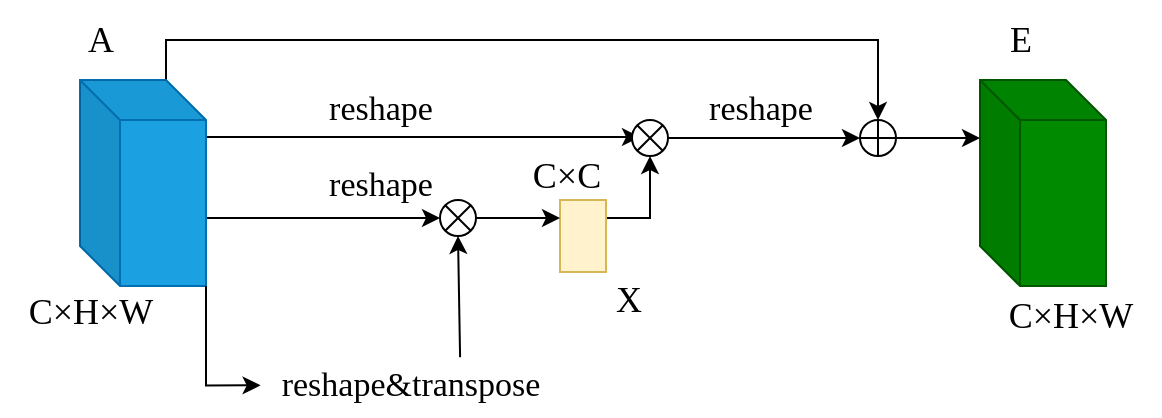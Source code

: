 <mxfile version="26.0.15">
  <diagram name="第 1 页" id="fMOL35PwU6l-wltFrk2g">
    <mxGraphModel dx="954" dy="652" grid="1" gridSize="10" guides="1" tooltips="1" connect="1" arrows="1" fold="1" page="1" pageScale="1" pageWidth="827" pageHeight="1169" math="0" shadow="0">
      <root>
        <mxCell id="0" />
        <mxCell id="1" parent="0" />
        <mxCell id="N0KACNX9AU4WdKLAjXez-14" style="edgeStyle=orthogonalEdgeStyle;rounded=0;orthogonalLoop=1;jettySize=auto;html=1;exitX=0;exitY=0;exitDx=63;exitDy=20;exitPerimeter=0;" edge="1" parent="1">
          <mxGeometry relative="1" as="geometry">
            <mxPoint x="400" y="268.5" as="targetPoint" />
            <mxPoint x="183" y="268.5" as="sourcePoint" />
          </mxGeometry>
        </mxCell>
        <mxCell id="N0KACNX9AU4WdKLAjXez-19" style="edgeStyle=orthogonalEdgeStyle;rounded=0;orthogonalLoop=1;jettySize=auto;html=1;exitX=0;exitY=0;exitDx=43;exitDy=0;exitPerimeter=0;entryX=0.5;entryY=0;entryDx=0;entryDy=0;" edge="1" parent="1" source="N0KACNX9AU4WdKLAjXez-1" target="N0KACNX9AU4WdKLAjXez-8">
          <mxGeometry relative="1" as="geometry" />
        </mxCell>
        <mxCell id="N0KACNX9AU4WdKLAjXez-20" style="edgeStyle=orthogonalEdgeStyle;rounded=0;orthogonalLoop=1;jettySize=auto;html=1;exitX=0;exitY=0;exitDx=63;exitDy=61.5;exitPerimeter=0;entryX=0;entryY=0.5;entryDx=0;entryDy=0;" edge="1" parent="1" source="N0KACNX9AU4WdKLAjXez-1" target="N0KACNX9AU4WdKLAjXez-7">
          <mxGeometry relative="1" as="geometry">
            <Array as="points">
              <mxPoint x="183" y="309" />
            </Array>
          </mxGeometry>
        </mxCell>
        <mxCell id="N0KACNX9AU4WdKLAjXez-1" value="" style="shape=cube;whiteSpace=wrap;html=1;boundedLbl=1;backgroundOutline=1;darkOpacity=0.05;darkOpacity2=0.1;fillColor=#1ba1e2;fontColor=#ffffff;strokeColor=#006EAF;" vertex="1" parent="1">
          <mxGeometry x="120" y="240" width="63" height="103" as="geometry" />
        </mxCell>
        <mxCell id="N0KACNX9AU4WdKLAjXez-24" style="edgeStyle=orthogonalEdgeStyle;rounded=0;orthogonalLoop=1;jettySize=auto;html=1;exitX=1;exitY=0.25;exitDx=0;exitDy=0;entryX=0.5;entryY=1;entryDx=0;entryDy=0;" edge="1" parent="1" source="N0KACNX9AU4WdKLAjXez-2" target="N0KACNX9AU4WdKLAjXez-4">
          <mxGeometry relative="1" as="geometry" />
        </mxCell>
        <mxCell id="N0KACNX9AU4WdKLAjXez-2" value="" style="rounded=0;whiteSpace=wrap;html=1;fillColor=#fff2cc;strokeColor=#d6b656;" vertex="1" parent="1">
          <mxGeometry x="360" y="300" width="23" height="36" as="geometry" />
        </mxCell>
        <mxCell id="N0KACNX9AU4WdKLAjXez-3" value="" style="shape=cube;whiteSpace=wrap;html=1;boundedLbl=1;backgroundOutline=1;darkOpacity=0.05;darkOpacity2=0.1;fillColor=#008a00;fontColor=#ffffff;strokeColor=#005700;" vertex="1" parent="1">
          <mxGeometry x="570" y="240" width="63" height="103" as="geometry" />
        </mxCell>
        <mxCell id="N0KACNX9AU4WdKLAjXez-17" style="edgeStyle=orthogonalEdgeStyle;rounded=0;orthogonalLoop=1;jettySize=auto;html=1;exitX=1;exitY=0.5;exitDx=0;exitDy=0;entryX=0;entryY=0.5;entryDx=0;entryDy=0;" edge="1" parent="1" source="N0KACNX9AU4WdKLAjXez-4" target="N0KACNX9AU4WdKLAjXez-8">
          <mxGeometry relative="1" as="geometry" />
        </mxCell>
        <mxCell id="N0KACNX9AU4WdKLAjXez-4" value="" style="shape=sumEllipse;perimeter=ellipsePerimeter;whiteSpace=wrap;html=1;backgroundOutline=1;" vertex="1" parent="1">
          <mxGeometry x="396" y="260" width="18" height="18" as="geometry" />
        </mxCell>
        <mxCell id="N0KACNX9AU4WdKLAjXez-23" style="edgeStyle=orthogonalEdgeStyle;rounded=0;orthogonalLoop=1;jettySize=auto;html=1;exitX=1;exitY=0.5;exitDx=0;exitDy=0;entryX=0;entryY=0.25;entryDx=0;entryDy=0;" edge="1" parent="1" source="N0KACNX9AU4WdKLAjXez-7" target="N0KACNX9AU4WdKLAjXez-2">
          <mxGeometry relative="1" as="geometry" />
        </mxCell>
        <mxCell id="N0KACNX9AU4WdKLAjXez-7" value="" style="shape=sumEllipse;perimeter=ellipsePerimeter;whiteSpace=wrap;html=1;backgroundOutline=1;" vertex="1" parent="1">
          <mxGeometry x="300" y="300" width="18" height="18" as="geometry" />
        </mxCell>
        <mxCell id="N0KACNX9AU4WdKLAjXez-8" value="" style="shape=orEllipse;perimeter=ellipsePerimeter;whiteSpace=wrap;html=1;backgroundOutline=1;" vertex="1" parent="1">
          <mxGeometry x="510" y="260" width="18" height="18" as="geometry" />
        </mxCell>
        <mxCell id="N0KACNX9AU4WdKLAjXez-25" style="edgeStyle=orthogonalEdgeStyle;rounded=0;orthogonalLoop=1;jettySize=auto;html=1;exitX=1;exitY=0.5;exitDx=0;exitDy=0;entryX=0;entryY=0.282;entryDx=0;entryDy=0;entryPerimeter=0;" edge="1" parent="1" source="N0KACNX9AU4WdKLAjXez-8" target="N0KACNX9AU4WdKLAjXez-3">
          <mxGeometry relative="1" as="geometry" />
        </mxCell>
        <mxCell id="N0KACNX9AU4WdKLAjXez-27" value="&lt;font style=&quot;font-size: 17px;&quot; face=&quot;Times New Roman&quot;&gt;reshape&lt;/font&gt;" style="text;html=1;align=center;verticalAlign=middle;resizable=0;points=[];autosize=1;strokeColor=none;fillColor=none;" vertex="1" parent="1">
          <mxGeometry x="230" y="240" width="80" height="30" as="geometry" />
        </mxCell>
        <mxCell id="N0KACNX9AU4WdKLAjXez-28" value="&lt;font style=&quot;font-size: 17px;&quot; face=&quot;Times New Roman&quot;&gt;reshape&lt;/font&gt;" style="text;html=1;align=center;verticalAlign=middle;resizable=0;points=[];autosize=1;strokeColor=none;fillColor=none;" vertex="1" parent="1">
          <mxGeometry x="230" y="278" width="80" height="30" as="geometry" />
        </mxCell>
        <mxCell id="N0KACNX9AU4WdKLAjXez-29" value="&lt;font style=&quot;font-size: 17px;&quot; face=&quot;Times New Roman&quot;&gt;reshape&amp;amp;transpose&lt;/font&gt;" style="text;html=1;align=center;verticalAlign=middle;resizable=0;points=[];autosize=1;strokeColor=none;fillColor=none;" vertex="1" parent="1">
          <mxGeometry x="210" y="378" width="150" height="30" as="geometry" />
        </mxCell>
        <mxCell id="N0KACNX9AU4WdKLAjXez-30" value="&lt;font style=&quot;font-size: 17px;&quot; face=&quot;Times New Roman&quot;&gt;reshape&lt;/font&gt;" style="text;html=1;align=center;verticalAlign=middle;resizable=0;points=[];autosize=1;strokeColor=none;fillColor=none;" vertex="1" parent="1">
          <mxGeometry x="420" y="240" width="80" height="30" as="geometry" />
        </mxCell>
        <mxCell id="N0KACNX9AU4WdKLAjXez-31" value="&lt;font style=&quot;font-size: 18px;&quot; face=&quot;Times New Roman&quot;&gt;C×H×W&lt;/font&gt;" style="text;html=1;align=center;verticalAlign=middle;resizable=0;points=[];autosize=1;strokeColor=none;fillColor=none;" vertex="1" parent="1">
          <mxGeometry x="80" y="336" width="90" height="40" as="geometry" />
        </mxCell>
        <mxCell id="N0KACNX9AU4WdKLAjXez-32" value="&lt;font style=&quot;font-size: 18px;&quot; face=&quot;Times New Roman&quot;&gt;C×H×W&lt;/font&gt;" style="text;html=1;align=center;verticalAlign=middle;resizable=0;points=[];autosize=1;strokeColor=none;fillColor=none;" vertex="1" parent="1">
          <mxGeometry x="570" y="338" width="90" height="40" as="geometry" />
        </mxCell>
        <mxCell id="N0KACNX9AU4WdKLAjXez-33" style="edgeStyle=orthogonalEdgeStyle;rounded=0;orthogonalLoop=1;jettySize=auto;html=1;exitX=1;exitY=1;exitDx=0;exitDy=0;exitPerimeter=0;entryX=0.002;entryY=0.489;entryDx=0;entryDy=0;entryPerimeter=0;" edge="1" parent="1" source="N0KACNX9AU4WdKLAjXez-1" target="N0KACNX9AU4WdKLAjXez-29">
          <mxGeometry relative="1" as="geometry" />
        </mxCell>
        <mxCell id="N0KACNX9AU4WdKLAjXez-34" value="" style="endArrow=classic;html=1;rounded=0;entryX=0.5;entryY=1;entryDx=0;entryDy=0;exitX=0.667;exitY=0.022;exitDx=0;exitDy=0;exitPerimeter=0;" edge="1" parent="1" source="N0KACNX9AU4WdKLAjXez-29" target="N0KACNX9AU4WdKLAjXez-7">
          <mxGeometry width="50" height="50" relative="1" as="geometry">
            <mxPoint x="268" y="386" as="sourcePoint" />
            <mxPoint x="318" y="336" as="targetPoint" />
          </mxGeometry>
        </mxCell>
        <mxCell id="N0KACNX9AU4WdKLAjXez-35" value="&lt;font style=&quot;font-size: 18px;&quot; face=&quot;Times New Roman&quot;&gt;X&lt;/font&gt;" style="text;html=1;align=center;verticalAlign=middle;resizable=0;points=[];autosize=1;strokeColor=none;fillColor=none;" vertex="1" parent="1">
          <mxGeometry x="374" y="330" width="40" height="40" as="geometry" />
        </mxCell>
        <mxCell id="N0KACNX9AU4WdKLAjXez-36" value="&lt;font style=&quot;font-size: 18px;&quot; face=&quot;Times New Roman&quot;&gt;C×C&lt;/font&gt;" style="text;html=1;align=center;verticalAlign=middle;resizable=0;points=[];autosize=1;strokeColor=none;fillColor=none;" vertex="1" parent="1">
          <mxGeometry x="333" y="268" width="60" height="40" as="geometry" />
        </mxCell>
        <mxCell id="N0KACNX9AU4WdKLAjXez-37" value="&lt;font style=&quot;font-size: 18px;&quot; face=&quot;Times New Roman&quot;&gt;A&lt;/font&gt;&lt;span style=&quot;color: rgba(0, 0, 0, 0); font-family: monospace; font-size: 0px; text-align: start;&quot;&gt;%3CmxGraphModel%3E%3Croot%3E%3CmxCell%20id%3D%220%22%2F%3E%3CmxCell%20id%3D%221%22%20parent%3D%220%22%2F%3E%3CmxCell%20id%3D%222%22%20value%3D%22%26lt%3Bfont%20style%3D%26quot%3Bfont-size%3A%2018px%3B%26quot%3B%20face%3D%26quot%3BTimes%20New%20Roman%26quot%3B%26gt%3BX%26lt%3B%2Ffont%26gt%3B%22%20style%3D%22text%3Bhtml%3D1%3Balign%3Dcenter%3BverticalAlign%3Dmiddle%3Bresizable%3D0%3Bpoints%3D%5B%5D%3Bautosize%3D1%3BstrokeColor%3Dnone%3BfillColor%3Dnone%3B%22%20vertex%3D%221%22%20parent%3D%221%22%3E%3CmxGeometry%20x%3D%22374%22%20y%3D%22330%22%20width%3D%2240%22%20height%3D%2240%22%20as%3D%22geometry%22%2F%3E%3C%2FmxCell%3E%3C%2Froot%3E%3C%2FmxGraphModel%3E&lt;/span&gt;" style="text;html=1;align=center;verticalAlign=middle;resizable=0;points=[];autosize=1;strokeColor=none;fillColor=none;" vertex="1" parent="1">
          <mxGeometry x="110" y="200" width="40" height="40" as="geometry" />
        </mxCell>
        <mxCell id="N0KACNX9AU4WdKLAjXez-38" value="&lt;font style=&quot;font-size: 18px;&quot; face=&quot;Times New Roman&quot;&gt;E&lt;/font&gt;" style="text;html=1;align=center;verticalAlign=middle;resizable=0;points=[];autosize=1;strokeColor=none;fillColor=none;" vertex="1" parent="1">
          <mxGeometry x="575" y="200" width="30" height="40" as="geometry" />
        </mxCell>
      </root>
    </mxGraphModel>
  </diagram>
</mxfile>

